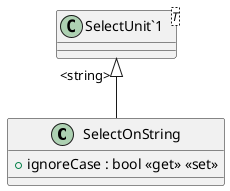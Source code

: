 @startuml
class SelectOnString {
    + ignoreCase : bool <<get>> <<set>>
}
class "SelectUnit`1"<T> {
}
"SelectUnit`1" "<string>" <|-- SelectOnString
@enduml
